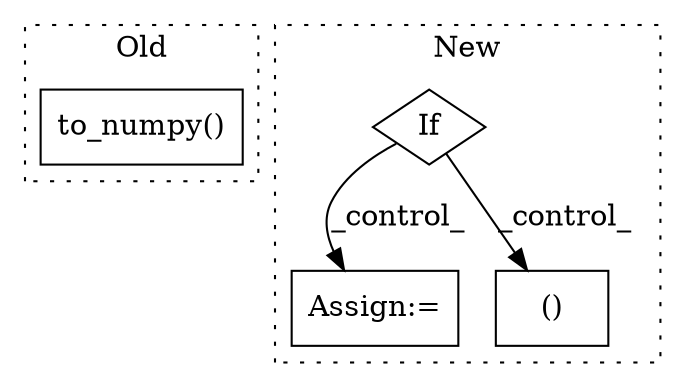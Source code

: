 digraph G {
subgraph cluster0 {
1 [label="to_numpy()" a="75" s="7753" l="16" shape="box"];
label = "Old";
style="dotted";
}
subgraph cluster1 {
2 [label="If" a="96" s="8342" l="3" shape="diamond"];
3 [label="Assign:=" a="68" s="8381" l="17" shape="box"];
4 [label="()" a="54" s="8463" l="25" shape="box"];
label = "New";
style="dotted";
}
2 -> 3 [label="_control_"];
2 -> 4 [label="_control_"];
}